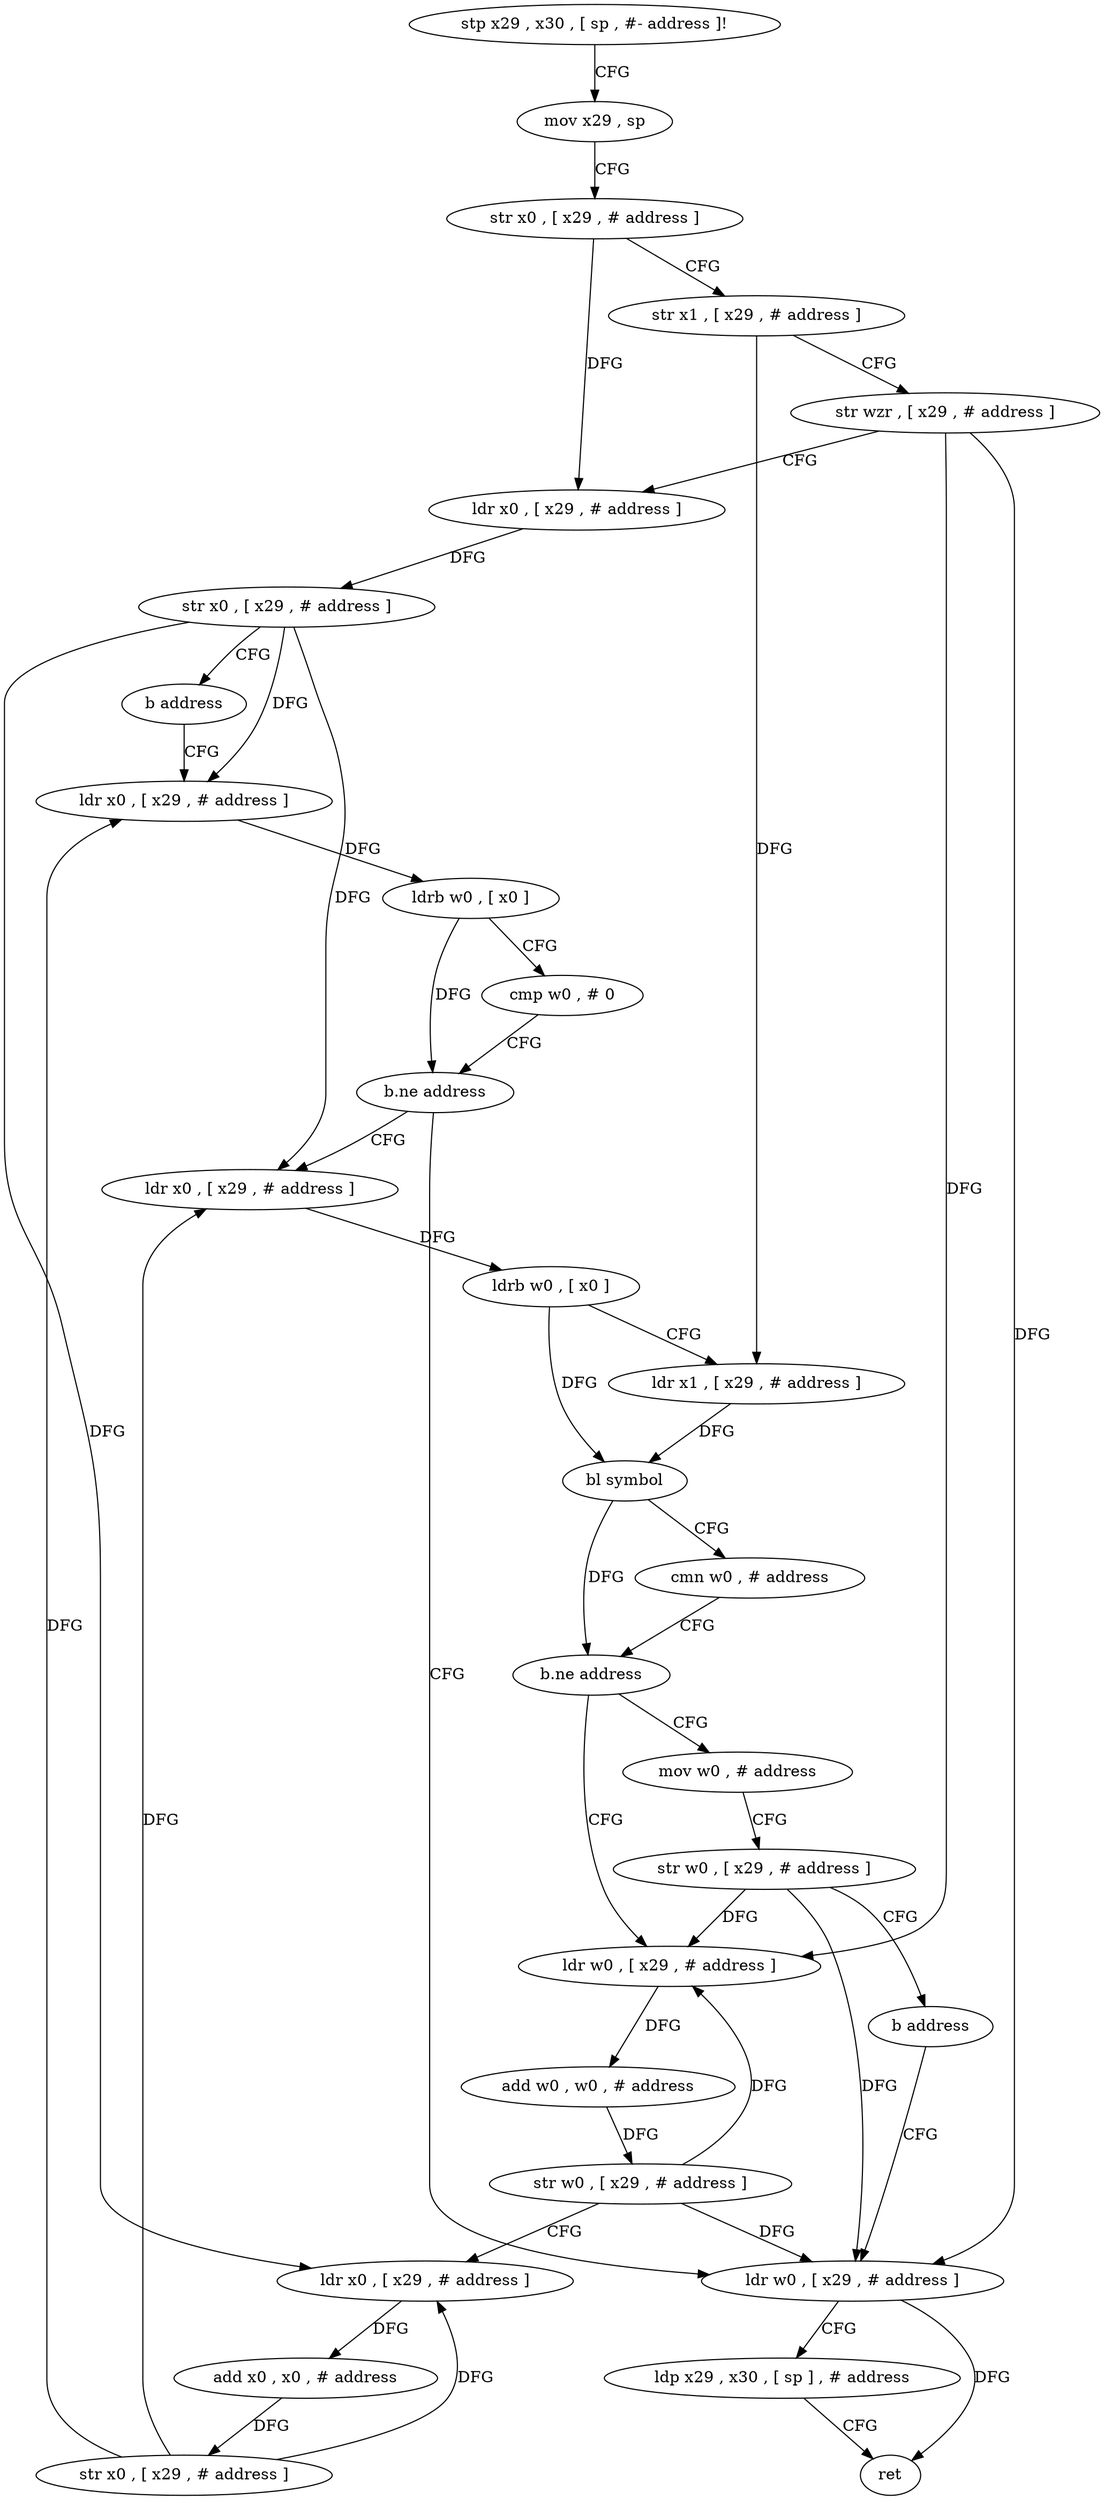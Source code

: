 digraph "func" {
"183980" [label = "stp x29 , x30 , [ sp , #- address ]!" ]
"183984" [label = "mov x29 , sp" ]
"183988" [label = "str x0 , [ x29 , # address ]" ]
"183992" [label = "str x1 , [ x29 , # address ]" ]
"183996" [label = "str wzr , [ x29 , # address ]" ]
"184000" [label = "ldr x0 , [ x29 , # address ]" ]
"184004" [label = "str x0 , [ x29 , # address ]" ]
"184008" [label = "b address" ]
"184072" [label = "ldr x0 , [ x29 , # address ]" ]
"184076" [label = "ldrb w0 , [ x0 ]" ]
"184080" [label = "cmp w0 , # 0" ]
"184084" [label = "b.ne address" ]
"184012" [label = "ldr x0 , [ x29 , # address ]" ]
"184088" [label = "ldr w0 , [ x29 , # address ]" ]
"184016" [label = "ldrb w0 , [ x0 ]" ]
"184020" [label = "ldr x1 , [ x29 , # address ]" ]
"184024" [label = "bl symbol" ]
"184028" [label = "cmn w0 , # address" ]
"184032" [label = "b.ne address" ]
"184048" [label = "ldr w0 , [ x29 , # address ]" ]
"184036" [label = "mov w0 , # address" ]
"184092" [label = "ldp x29 , x30 , [ sp ] , # address" ]
"184096" [label = "ret" ]
"184052" [label = "add w0 , w0 , # address" ]
"184056" [label = "str w0 , [ x29 , # address ]" ]
"184060" [label = "ldr x0 , [ x29 , # address ]" ]
"184064" [label = "add x0 , x0 , # address" ]
"184068" [label = "str x0 , [ x29 , # address ]" ]
"184040" [label = "str w0 , [ x29 , # address ]" ]
"184044" [label = "b address" ]
"183980" -> "183984" [ label = "CFG" ]
"183984" -> "183988" [ label = "CFG" ]
"183988" -> "183992" [ label = "CFG" ]
"183988" -> "184000" [ label = "DFG" ]
"183992" -> "183996" [ label = "CFG" ]
"183992" -> "184020" [ label = "DFG" ]
"183996" -> "184000" [ label = "CFG" ]
"183996" -> "184088" [ label = "DFG" ]
"183996" -> "184048" [ label = "DFG" ]
"184000" -> "184004" [ label = "DFG" ]
"184004" -> "184008" [ label = "CFG" ]
"184004" -> "184072" [ label = "DFG" ]
"184004" -> "184012" [ label = "DFG" ]
"184004" -> "184060" [ label = "DFG" ]
"184008" -> "184072" [ label = "CFG" ]
"184072" -> "184076" [ label = "DFG" ]
"184076" -> "184080" [ label = "CFG" ]
"184076" -> "184084" [ label = "DFG" ]
"184080" -> "184084" [ label = "CFG" ]
"184084" -> "184012" [ label = "CFG" ]
"184084" -> "184088" [ label = "CFG" ]
"184012" -> "184016" [ label = "DFG" ]
"184088" -> "184092" [ label = "CFG" ]
"184088" -> "184096" [ label = "DFG" ]
"184016" -> "184020" [ label = "CFG" ]
"184016" -> "184024" [ label = "DFG" ]
"184020" -> "184024" [ label = "DFG" ]
"184024" -> "184028" [ label = "CFG" ]
"184024" -> "184032" [ label = "DFG" ]
"184028" -> "184032" [ label = "CFG" ]
"184032" -> "184048" [ label = "CFG" ]
"184032" -> "184036" [ label = "CFG" ]
"184048" -> "184052" [ label = "DFG" ]
"184036" -> "184040" [ label = "CFG" ]
"184092" -> "184096" [ label = "CFG" ]
"184052" -> "184056" [ label = "DFG" ]
"184056" -> "184060" [ label = "CFG" ]
"184056" -> "184088" [ label = "DFG" ]
"184056" -> "184048" [ label = "DFG" ]
"184060" -> "184064" [ label = "DFG" ]
"184064" -> "184068" [ label = "DFG" ]
"184068" -> "184072" [ label = "DFG" ]
"184068" -> "184012" [ label = "DFG" ]
"184068" -> "184060" [ label = "DFG" ]
"184040" -> "184044" [ label = "CFG" ]
"184040" -> "184088" [ label = "DFG" ]
"184040" -> "184048" [ label = "DFG" ]
"184044" -> "184088" [ label = "CFG" ]
}
